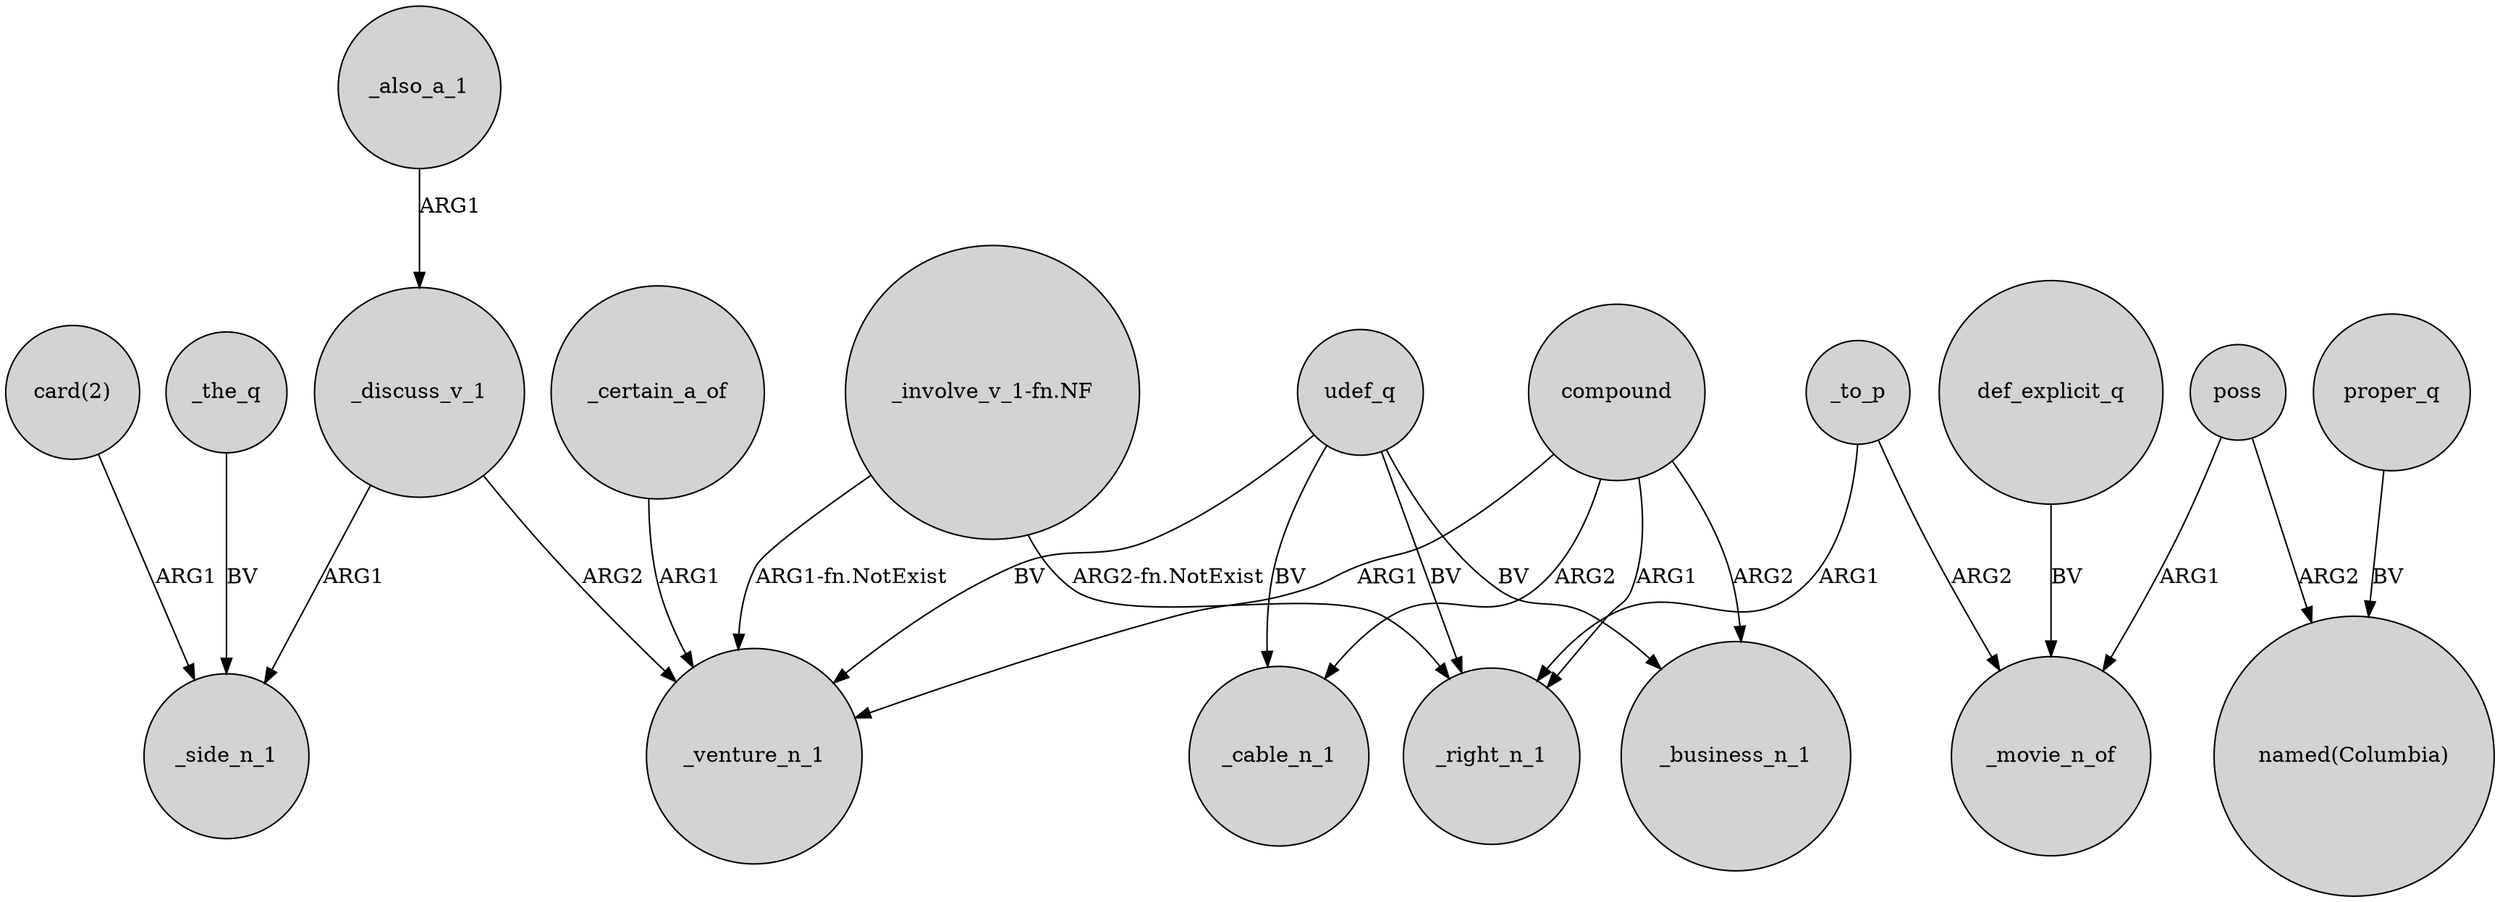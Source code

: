 digraph {
	node [shape=circle style=filled]
	compound -> _venture_n_1 [label=ARG1]
	def_explicit_q -> _movie_n_of [label=BV]
	_the_q -> _side_n_1 [label=BV]
	_discuss_v_1 -> _venture_n_1 [label=ARG2]
	"_involve_v_1-fn.NF" -> _venture_n_1 [label="ARG1-fn.NotExist"]
	udef_q -> _venture_n_1 [label=BV]
	poss -> "named(Columbia)" [label=ARG2]
	_to_p -> _movie_n_of [label=ARG2]
	proper_q -> "named(Columbia)" [label=BV]
	"card(2)" -> _side_n_1 [label=ARG1]
	_also_a_1 -> _discuss_v_1 [label=ARG1]
	udef_q -> _right_n_1 [label=BV]
	compound -> _cable_n_1 [label=ARG2]
	_discuss_v_1 -> _side_n_1 [label=ARG1]
	compound -> _business_n_1 [label=ARG2]
	_certain_a_of -> _venture_n_1 [label=ARG1]
	udef_q -> _cable_n_1 [label=BV]
	"_involve_v_1-fn.NF" -> _right_n_1 [label="ARG2-fn.NotExist"]
	udef_q -> _business_n_1 [label=BV]
	_to_p -> _right_n_1 [label=ARG1]
	compound -> _right_n_1 [label=ARG1]
	poss -> _movie_n_of [label=ARG1]
}
